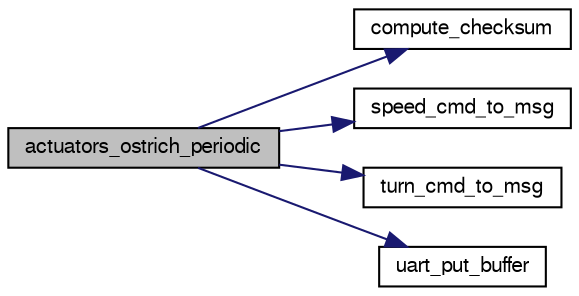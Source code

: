 digraph "actuators_ostrich_periodic"
{
  edge [fontname="FreeSans",fontsize="10",labelfontname="FreeSans",labelfontsize="10"];
  node [fontname="FreeSans",fontsize="10",shape=record];
  rankdir="LR";
  Node1 [label="actuators_ostrich_periodic",height=0.2,width=0.4,color="black", fillcolor="grey75", style="filled", fontcolor="black"];
  Node1 -> Node2 [color="midnightblue",fontsize="10",style="solid",fontname="FreeSans"];
  Node2 [label="compute_checksum",height=0.2,width=0.4,color="black", fillcolor="white", style="filled",URL="$actuators__ostrich_8c.html#afe8acf1d19857fa47c3e77a01679f072"];
  Node1 -> Node3 [color="midnightblue",fontsize="10",style="solid",fontname="FreeSans"];
  Node3 [label="speed_cmd_to_msg",height=0.2,width=0.4,color="black", fillcolor="white", style="filled",URL="$actuators__ostrich_8c.html#a9193275b205ede3c3fcc9e78162bdb8a"];
  Node1 -> Node4 [color="midnightblue",fontsize="10",style="solid",fontname="FreeSans"];
  Node4 [label="turn_cmd_to_msg",height=0.2,width=0.4,color="black", fillcolor="white", style="filled",URL="$actuators__ostrich_8c.html#a3ca157b6909ad6fcbefe0afec21ee97d"];
  Node1 -> Node5 [color="midnightblue",fontsize="10",style="solid",fontname="FreeSans"];
  Node5 [label="uart_put_buffer",height=0.2,width=0.4,color="black", fillcolor="white", style="filled",URL="$chibios_2mcu__periph_2uart__arch_8c.html#aafe5af02ef8bf915fcd76d39896174a3",tooltip="Uart transmit buffer implementation. "];
}
